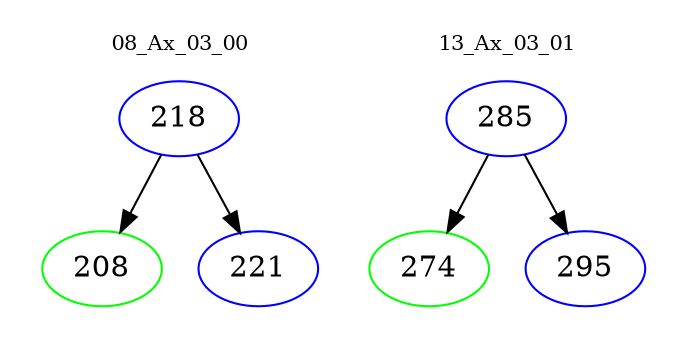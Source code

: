 digraph{
subgraph cluster_0 {
color = white
label = "08_Ax_03_00";
fontsize=10;
T0_218 [label="218", color="blue"]
T0_218 -> T0_208 [color="black"]
T0_208 [label="208", color="green"]
T0_218 -> T0_221 [color="black"]
T0_221 [label="221", color="blue"]
}
subgraph cluster_1 {
color = white
label = "13_Ax_03_01";
fontsize=10;
T1_285 [label="285", color="blue"]
T1_285 -> T1_274 [color="black"]
T1_274 [label="274", color="green"]
T1_285 -> T1_295 [color="black"]
T1_295 [label="295", color="blue"]
}
}
